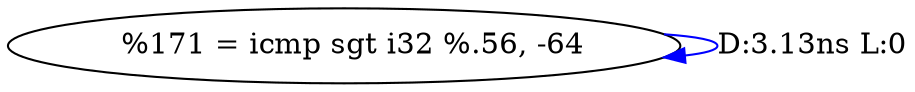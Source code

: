 digraph {
Node0x4042480[label="  %171 = icmp sgt i32 %.56, -64"];
Node0x4042480 -> Node0x4042480[label="D:3.13ns L:0",color=blue];
}
